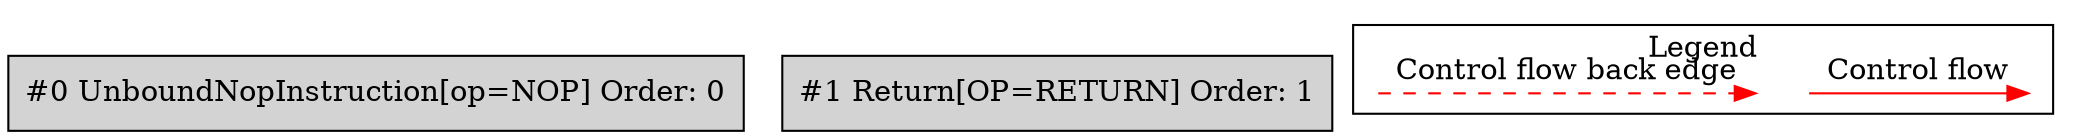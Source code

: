 digraph {
 node0[label="#0 UnboundNopInstruction[op=NOP] Order: 0", shape=box, fillcolor=lightgrey, style=filled];
 node1[label="#1 Return[OP=RETURN] Order: 1", shape=box, fillcolor=lightgrey, style=filled];
 subgraph cluster_000 {
  label = "Legend";
  node [shape=point]
  {
   rank=same;
   c0 [style = invis];
   c1 [style = invis];
   c2 [style = invis];
   c3 [style = invis];
  }
  c0 -> c1 [label="Control flow", style=solid, color=red]
  c2 -> c3 [label="Control flow back edge", style=dashed, color=red]
 }

}
